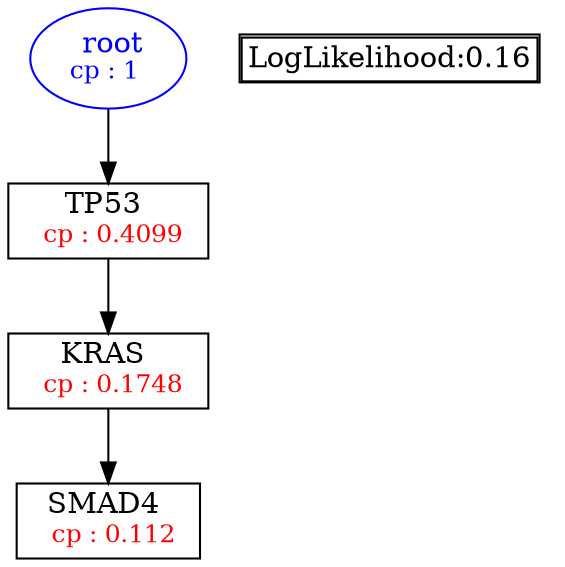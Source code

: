 digraph tree {
    "root" [label=<<font color='Blue'> root</font><br/><font color='Blue' POINT-SIZE='12'>cp : 1 </font>>, shape=oval, color=Blue];
    "S2" [label =<TP53 <br/> <font color='Red' POINT-SIZE='12'> cp : 0.4099 </font>>, shape=box];
    "S1" [label =<KRAS <br/> <font color='Red' POINT-SIZE='12'> cp : 0.1748 </font>>, shape=box];
    "S3" [label =<SMAD4 <br/> <font color='Red' POINT-SIZE='12'> cp : 0.112 </font>>, shape=box];
    "root" -> "S2";
    "S2" -> "S1";
    "S1" -> "S3";

    node[shape=plaintext]
    fontsize="10"
    struct1 [label=
    <<TABLE BORDER="1" CELLBORDER="1" CELLSPACING="0" >
    <TR><TD ALIGN="LEFT">LogLikelihood:0.16</TD></TR>
    </TABLE>>];

}
